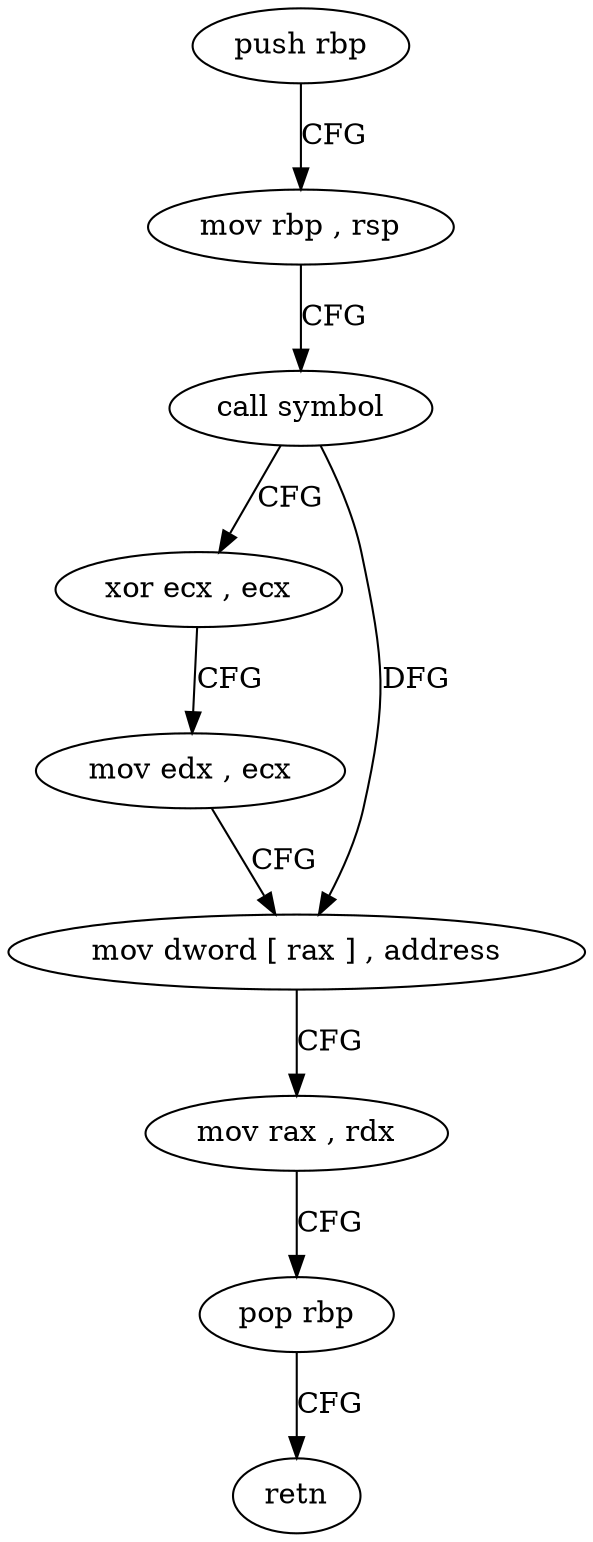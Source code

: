 digraph "func" {
"4242544" [label = "push rbp" ]
"4242545" [label = "mov rbp , rsp" ]
"4242548" [label = "call symbol" ]
"4242553" [label = "xor ecx , ecx" ]
"4242555" [label = "mov edx , ecx" ]
"4242557" [label = "mov dword [ rax ] , address" ]
"4242563" [label = "mov rax , rdx" ]
"4242566" [label = "pop rbp" ]
"4242567" [label = "retn" ]
"4242544" -> "4242545" [ label = "CFG" ]
"4242545" -> "4242548" [ label = "CFG" ]
"4242548" -> "4242553" [ label = "CFG" ]
"4242548" -> "4242557" [ label = "DFG" ]
"4242553" -> "4242555" [ label = "CFG" ]
"4242555" -> "4242557" [ label = "CFG" ]
"4242557" -> "4242563" [ label = "CFG" ]
"4242563" -> "4242566" [ label = "CFG" ]
"4242566" -> "4242567" [ label = "CFG" ]
}
